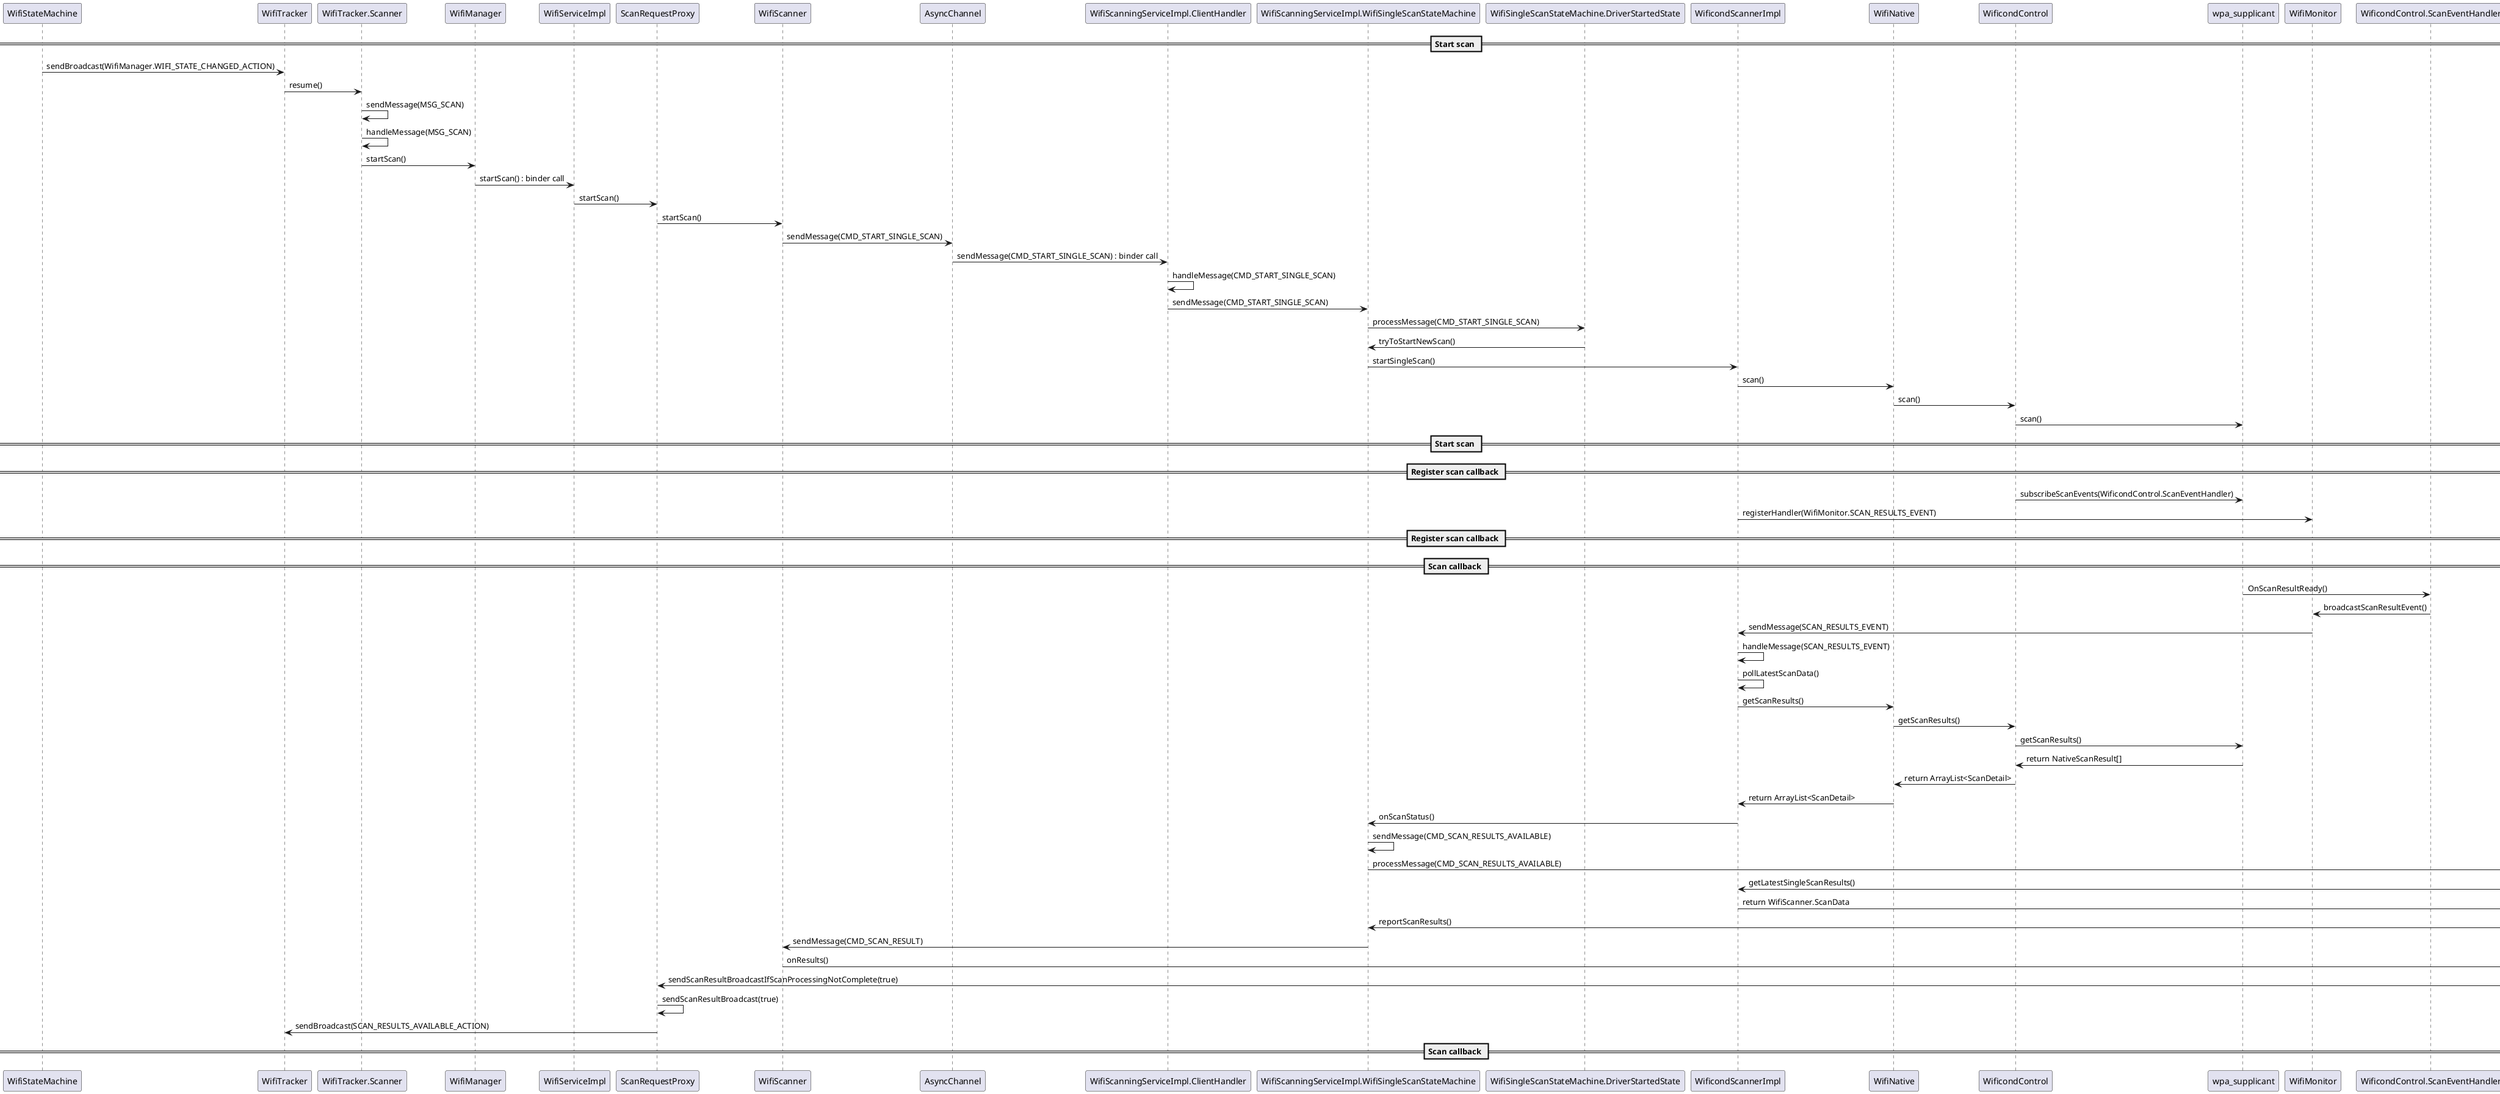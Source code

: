@startuml
== Start scan ==
participant WifiStateMachine as c1
participant WifiTracker as c2
c1->c2 : sendBroadcast(WifiManager.WIFI_STATE_CHANGED_ACTION)
participant WifiTracker.Scanner as c3
c2->c3 : resume()
c3->c3 : sendMessage(MSG_SCAN)
c3->c3 : handleMessage(MSG_SCAN)
participant WifiManager as c4
c3->c4 : startScan()
participant WifiServiceImpl as c5
c4->c5 : startScan() : binder call
participant ScanRequestProxy as c6
c5->c6 : startScan()
participant WifiScanner as c7
c6->c7 : startScan()
participant AsyncChannel as c8
c7->c8 : sendMessage(CMD_START_SINGLE_SCAN)
participant WifiScanningServiceImpl.ClientHandler as c9
c8->c9 : sendMessage(CMD_START_SINGLE_SCAN) : binder call
c9->c9 : handleMessage(CMD_START_SINGLE_SCAN)
participant WifiScanningServiceImpl.WifiSingleScanStateMachine as c10
c9->c10 : sendMessage(CMD_START_SINGLE_SCAN)
participant WifiSingleScanStateMachine.DriverStartedState as c11
c10->c11 : processMessage(CMD_START_SINGLE_SCAN)
c11->c10 : tryToStartNewScan()
participant WificondScannerImpl as c12
c10->c12 : startSingleScan()
participant WifiNative as c13
c12->c13 : scan()
participant WificondControl as c14
c13->c14 : scan()
participant wpa_supplicant as c15
c14->c15 : scan()
== Start scan ==

== Register scan callback ==
c14->c15 : subscribeScanEvents(WificondControl.ScanEventHandler)
participant WifiMonitor as c17
c12->c17 : registerHandler(WifiMonitor.SCAN_RESULTS_EVENT)
== Register scan callback ==

== Scan callback ==
participant WificondControl.ScanEventHandler as c16
c15->c16 : OnScanResultReady()
c16->c17 : broadcastScanResultEvent()
c17->c12 : sendMessage(SCAN_RESULTS_EVENT)
c12->c12 : handleMessage(SCAN_RESULTS_EVENT)
c12->c12 : pollLatestScanData()
c12->c13 : getScanResults()
c13->c14 : getScanResults()
c14->c15 : getScanResults()

c15->c14 : return NativeScanResult[]
c14->c13 : return ArrayList<ScanDetail>
c13->c12 : return ArrayList<ScanDetail>

c12->c10 : onScanStatus()
c10->c10 : sendMessage(CMD_SCAN_RESULTS_AVAILABLE)
participant WifiSingleScanStateMachine.ScanningState as c18
c10->c18 : processMessage(CMD_SCAN_RESULTS_AVAILABLE)
c18->c12 : getLatestSingleScanResults()
c12->c18 : return WifiScanner.ScanData
c18->c10 : reportScanResults()
c10->c7 : sendMessage(CMD_SCAN_RESULT)
participant ScanRequestProxy.ScanRequestProxyScanListener as c19
c7->c19 : onResults()
c19->c6 : sendScanResultBroadcastIfScanProcessingNotComplete(true)
c6->c6 : sendScanResultBroadcast(true)
c6->c2 : sendBroadcast(SCAN_RESULTS_AVAILABLE_ACTION)

== Scan callback ==

@enduml
